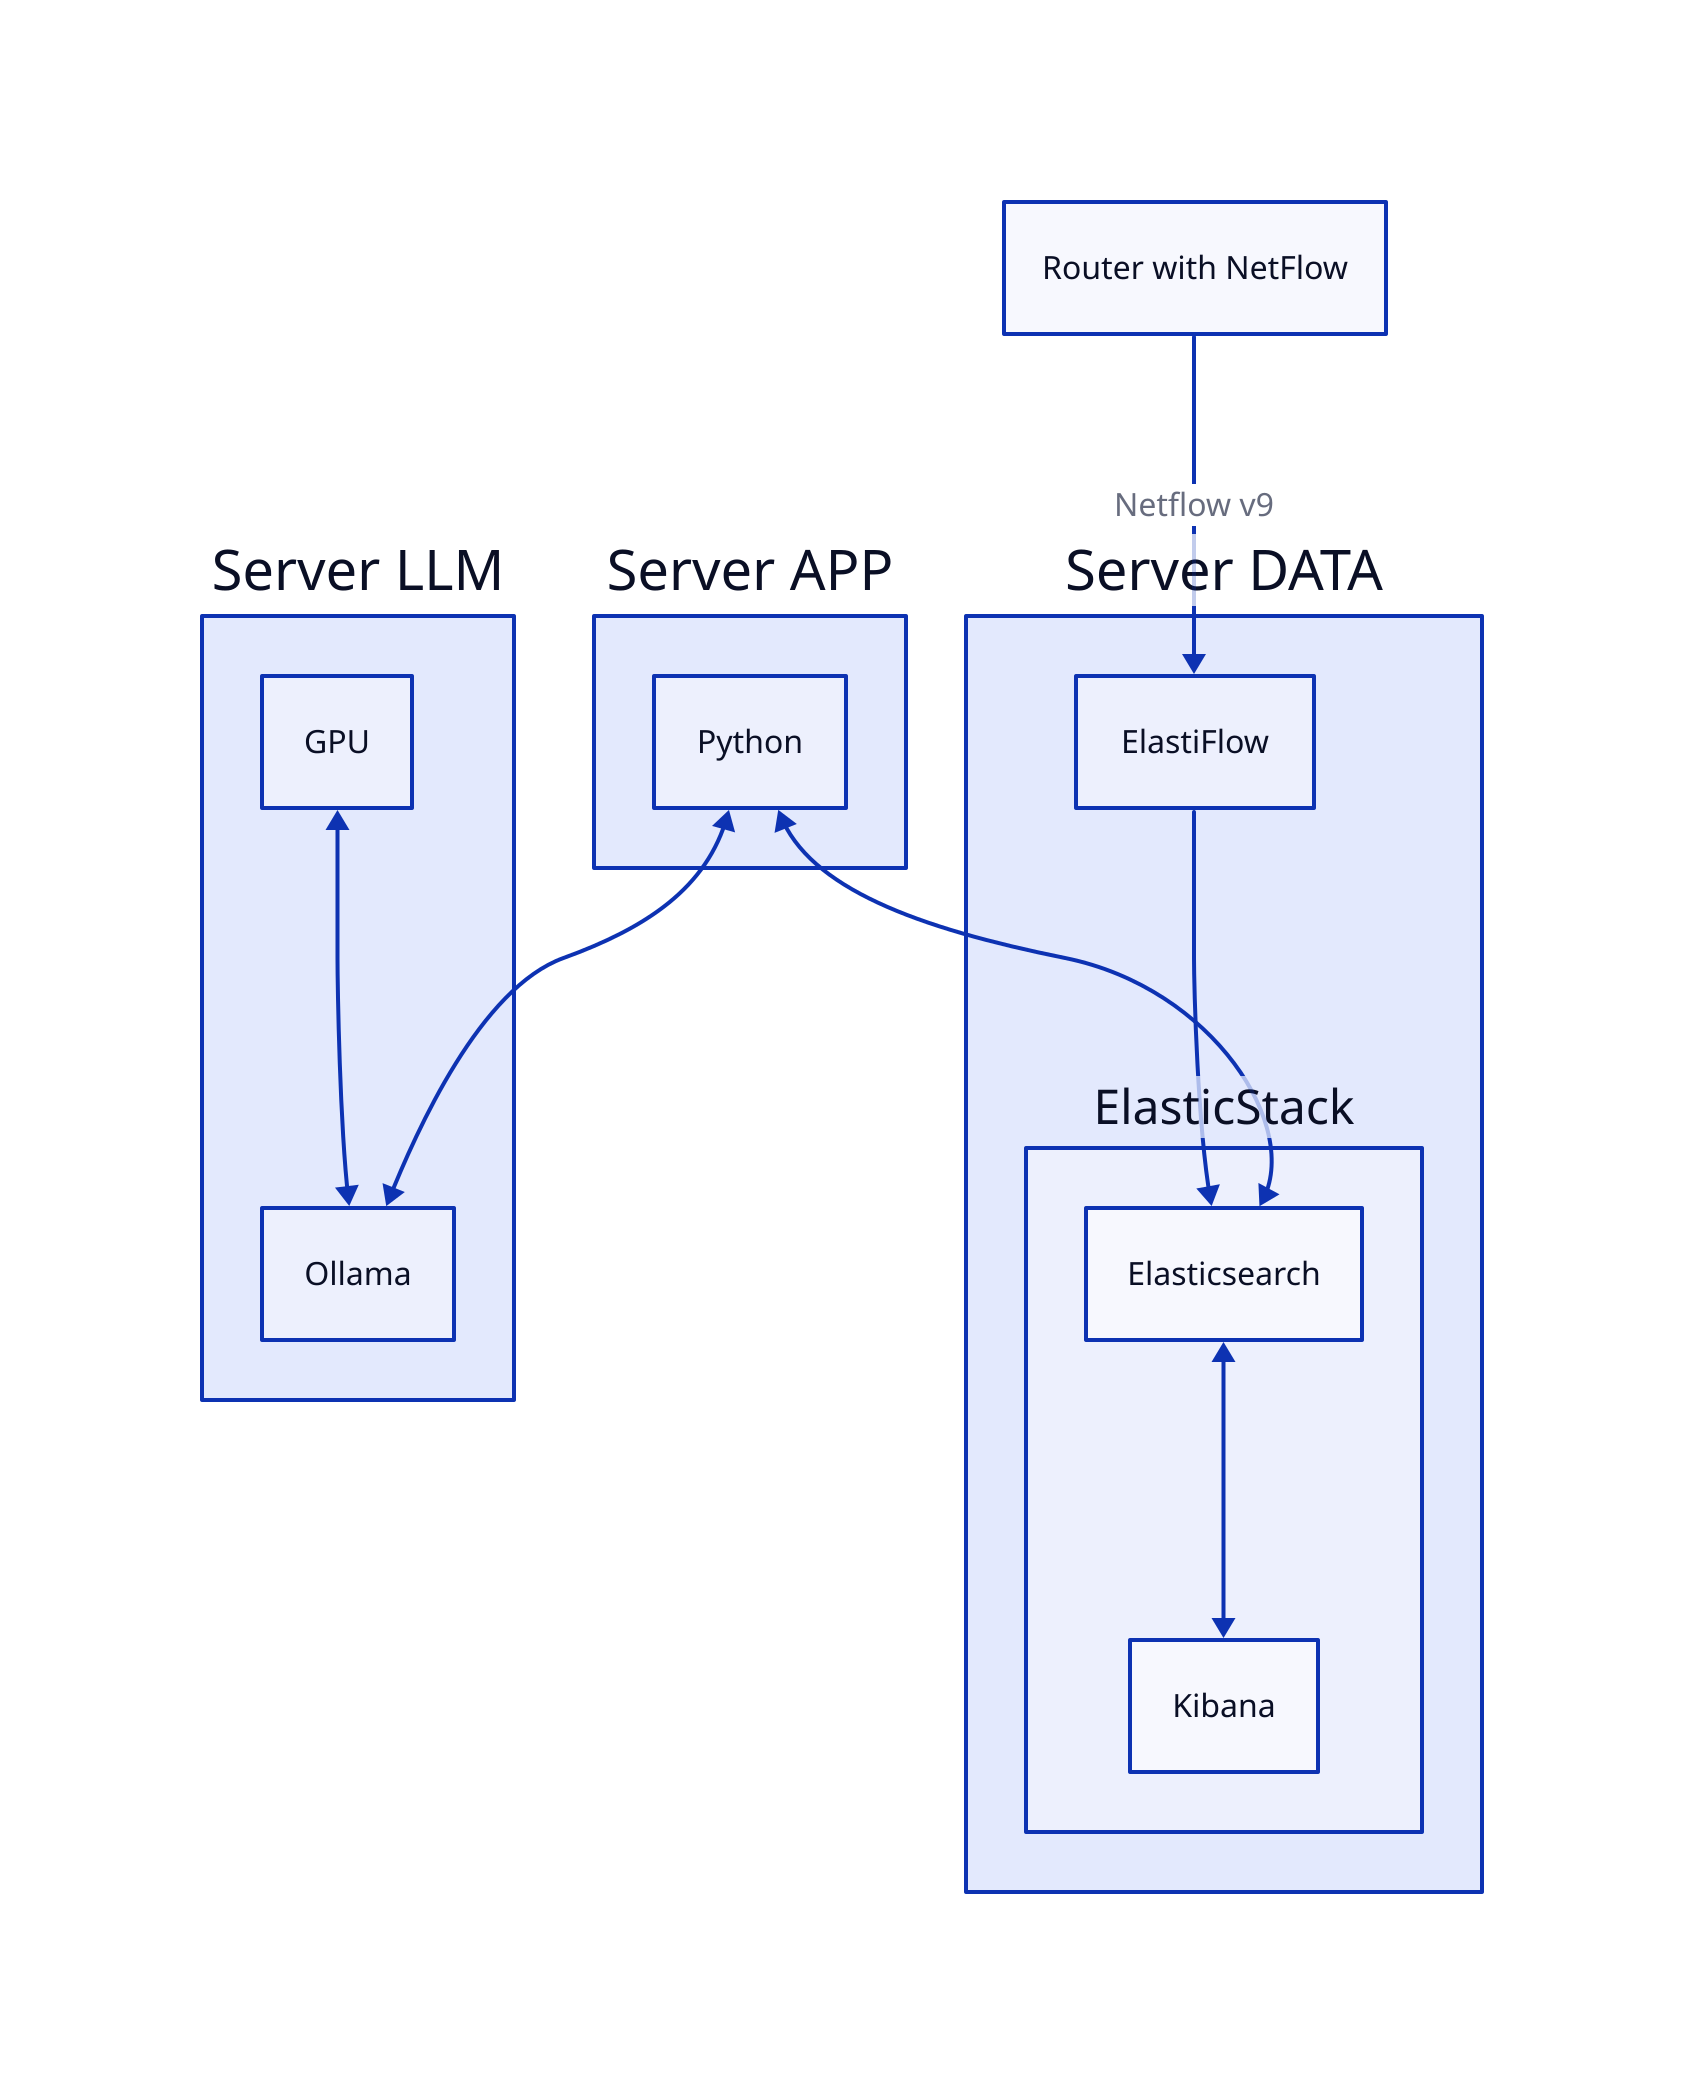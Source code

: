 Server LLM: {
  GPU <-> Ollama
}

Server DATA: {
  ElasticStack: {
    Elasticsearch <-> Kibana
  }
  ElastiFlow -> ElasticStack.Elasticsearch
}

Server APP.Python <-> Server DATA.ElasticStack.Elasticsearch
Server APP.Python <-> Server LLM.Ollama

Router with NetFlow -> Server DATA.ElastiFlow: Netflow v9
